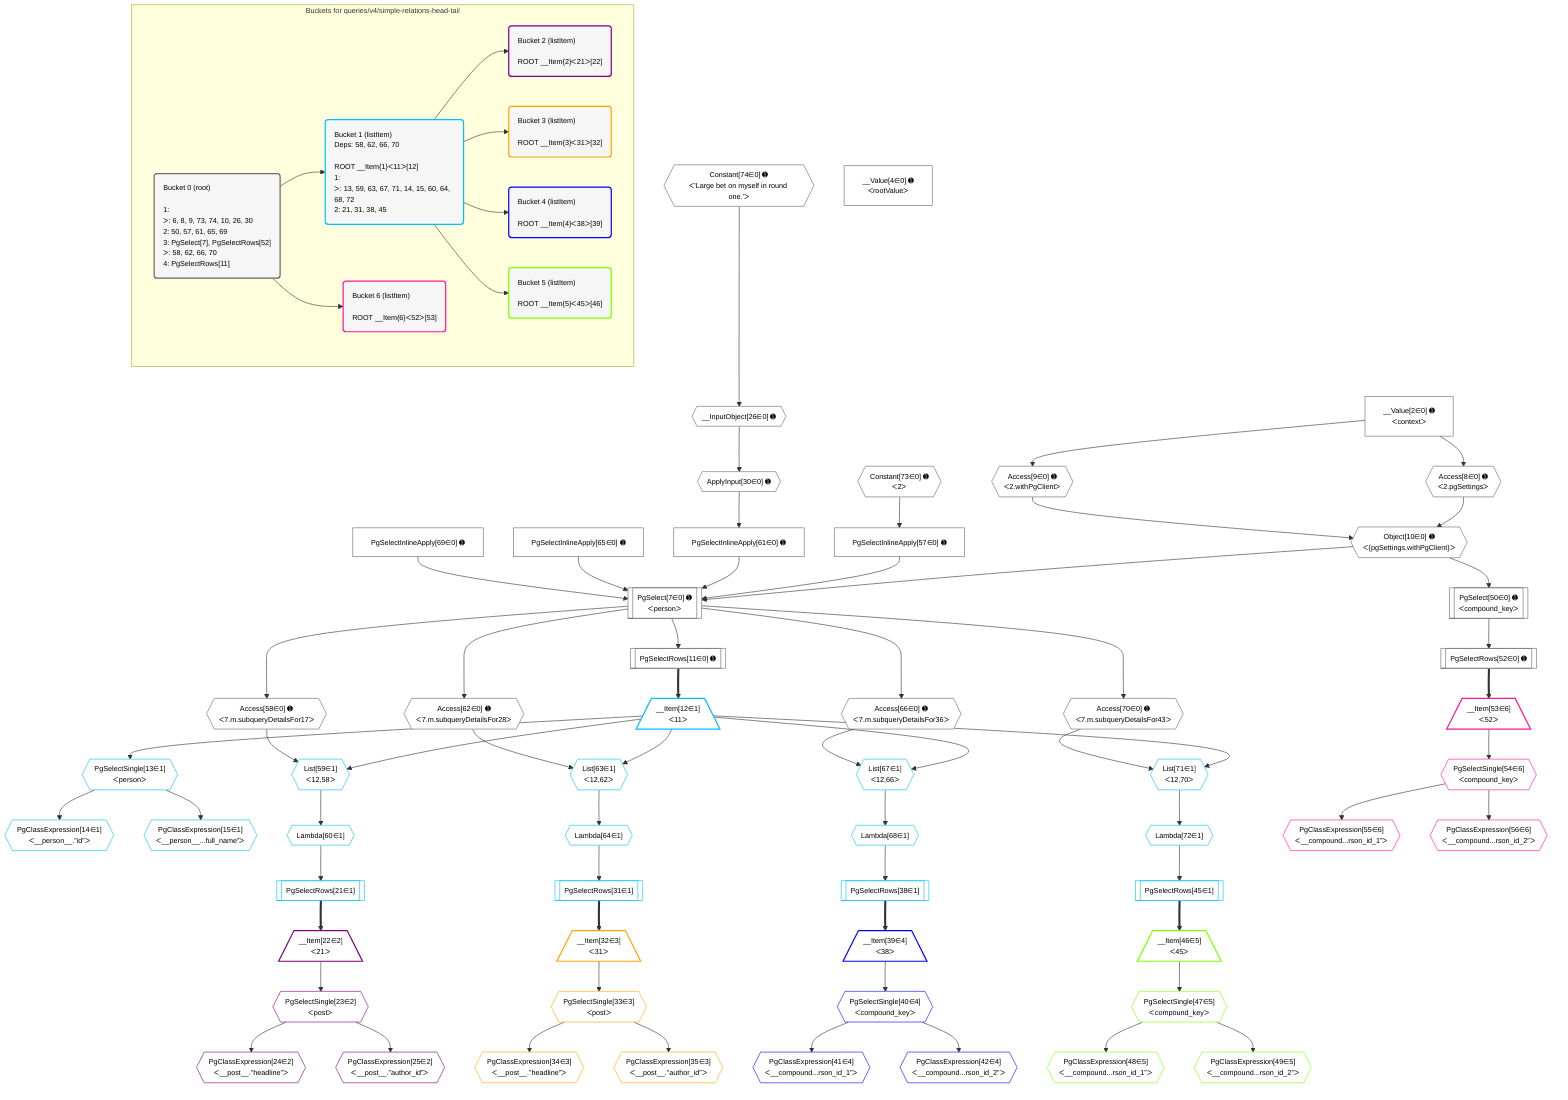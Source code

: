 %%{init: {'themeVariables': { 'fontSize': '12px'}}}%%
graph TD
    classDef path fill:#eee,stroke:#000,color:#000
    classDef plan fill:#fff,stroke-width:1px,color:#000
    classDef itemplan fill:#fff,stroke-width:2px,color:#000
    classDef unbatchedplan fill:#dff,stroke-width:1px,color:#000
    classDef sideeffectplan fill:#fcc,stroke-width:2px,color:#000
    classDef bucket fill:#f6f6f6,color:#000,stroke-width:2px,text-align:left


    %% plan dependencies
    PgSelect7[["PgSelect[7∈0] ➊<br />ᐸpersonᐳ"]]:::plan
    Object10{{"Object[10∈0] ➊<br />ᐸ{pgSettings,withPgClient}ᐳ"}}:::plan
    PgSelectInlineApply57["PgSelectInlineApply[57∈0] ➊"]:::plan
    PgSelectInlineApply61["PgSelectInlineApply[61∈0] ➊"]:::plan
    PgSelectInlineApply65["PgSelectInlineApply[65∈0] ➊"]:::plan
    PgSelectInlineApply69["PgSelectInlineApply[69∈0] ➊"]:::plan
    Object10 & PgSelectInlineApply57 & PgSelectInlineApply61 & PgSelectInlineApply65 & PgSelectInlineApply69 --> PgSelect7
    PgSelect50[["PgSelect[50∈0] ➊<br />ᐸcompound_keyᐳ"]]:::plan
    Object10 --> PgSelect50
    ApplyInput30{{"ApplyInput[30∈0] ➊"}}:::plan
    ApplyInput30 --> PgSelectInlineApply61
    Access8{{"Access[8∈0] ➊<br />ᐸ2.pgSettingsᐳ"}}:::plan
    Access9{{"Access[9∈0] ➊<br />ᐸ2.withPgClientᐳ"}}:::plan
    Access8 & Access9 --> Object10
    __InputObject26{{"__InputObject[26∈0] ➊"}}:::plan
    Constant74{{"Constant[74∈0] ➊<br />ᐸ'Large bet on myself in round one.'ᐳ"}}:::plan
    Constant74 --> __InputObject26
    Constant73{{"Constant[73∈0] ➊<br />ᐸ2ᐳ"}}:::plan
    Constant73 --> PgSelectInlineApply57
    __Value2["__Value[2∈0] ➊<br />ᐸcontextᐳ"]:::plan
    __Value2 --> Access8
    __Value2 --> Access9
    PgSelectRows11[["PgSelectRows[11∈0] ➊"]]:::plan
    PgSelect7 --> PgSelectRows11
    __InputObject26 --> ApplyInput30
    PgSelectRows52[["PgSelectRows[52∈0] ➊"]]:::plan
    PgSelect50 --> PgSelectRows52
    Access58{{"Access[58∈0] ➊<br />ᐸ7.m.subqueryDetailsFor17ᐳ"}}:::plan
    PgSelect7 --> Access58
    Access62{{"Access[62∈0] ➊<br />ᐸ7.m.subqueryDetailsFor28ᐳ"}}:::plan
    PgSelect7 --> Access62
    Access66{{"Access[66∈0] ➊<br />ᐸ7.m.subqueryDetailsFor36ᐳ"}}:::plan
    PgSelect7 --> Access66
    Access70{{"Access[70∈0] ➊<br />ᐸ7.m.subqueryDetailsFor43ᐳ"}}:::plan
    PgSelect7 --> Access70
    __Value4["__Value[4∈0] ➊<br />ᐸrootValueᐳ"]:::plan
    List59{{"List[59∈1]<br />ᐸ12,58ᐳ"}}:::plan
    __Item12[/"__Item[12∈1]<br />ᐸ11ᐳ"\]:::itemplan
    __Item12 & Access58 --> List59
    List63{{"List[63∈1]<br />ᐸ12,62ᐳ"}}:::plan
    __Item12 & Access62 --> List63
    List67{{"List[67∈1]<br />ᐸ12,66ᐳ"}}:::plan
    __Item12 & Access66 --> List67
    List71{{"List[71∈1]<br />ᐸ12,70ᐳ"}}:::plan
    __Item12 & Access70 --> List71
    PgSelectRows11 ==> __Item12
    PgSelectSingle13{{"PgSelectSingle[13∈1]<br />ᐸpersonᐳ"}}:::plan
    __Item12 --> PgSelectSingle13
    PgClassExpression14{{"PgClassExpression[14∈1]<br />ᐸ__person__.”id”ᐳ"}}:::plan
    PgSelectSingle13 --> PgClassExpression14
    PgClassExpression15{{"PgClassExpression[15∈1]<br />ᐸ__person__...full_name”ᐳ"}}:::plan
    PgSelectSingle13 --> PgClassExpression15
    PgSelectRows21[["PgSelectRows[21∈1]"]]:::plan
    Lambda60{{"Lambda[60∈1]"}}:::plan
    Lambda60 --> PgSelectRows21
    PgSelectRows31[["PgSelectRows[31∈1]"]]:::plan
    Lambda64{{"Lambda[64∈1]"}}:::plan
    Lambda64 --> PgSelectRows31
    PgSelectRows38[["PgSelectRows[38∈1]"]]:::plan
    Lambda68{{"Lambda[68∈1]"}}:::plan
    Lambda68 --> PgSelectRows38
    PgSelectRows45[["PgSelectRows[45∈1]"]]:::plan
    Lambda72{{"Lambda[72∈1]"}}:::plan
    Lambda72 --> PgSelectRows45
    List59 --> Lambda60
    List63 --> Lambda64
    List67 --> Lambda68
    List71 --> Lambda72
    __Item22[/"__Item[22∈2]<br />ᐸ21ᐳ"\]:::itemplan
    PgSelectRows21 ==> __Item22
    PgSelectSingle23{{"PgSelectSingle[23∈2]<br />ᐸpostᐳ"}}:::plan
    __Item22 --> PgSelectSingle23
    PgClassExpression24{{"PgClassExpression[24∈2]<br />ᐸ__post__.”headline”ᐳ"}}:::plan
    PgSelectSingle23 --> PgClassExpression24
    PgClassExpression25{{"PgClassExpression[25∈2]<br />ᐸ__post__.”author_id”ᐳ"}}:::plan
    PgSelectSingle23 --> PgClassExpression25
    __Item32[/"__Item[32∈3]<br />ᐸ31ᐳ"\]:::itemplan
    PgSelectRows31 ==> __Item32
    PgSelectSingle33{{"PgSelectSingle[33∈3]<br />ᐸpostᐳ"}}:::plan
    __Item32 --> PgSelectSingle33
    PgClassExpression34{{"PgClassExpression[34∈3]<br />ᐸ__post__.”headline”ᐳ"}}:::plan
    PgSelectSingle33 --> PgClassExpression34
    PgClassExpression35{{"PgClassExpression[35∈3]<br />ᐸ__post__.”author_id”ᐳ"}}:::plan
    PgSelectSingle33 --> PgClassExpression35
    __Item39[/"__Item[39∈4]<br />ᐸ38ᐳ"\]:::itemplan
    PgSelectRows38 ==> __Item39
    PgSelectSingle40{{"PgSelectSingle[40∈4]<br />ᐸcompound_keyᐳ"}}:::plan
    __Item39 --> PgSelectSingle40
    PgClassExpression41{{"PgClassExpression[41∈4]<br />ᐸ__compound...rson_id_1”ᐳ"}}:::plan
    PgSelectSingle40 --> PgClassExpression41
    PgClassExpression42{{"PgClassExpression[42∈4]<br />ᐸ__compound...rson_id_2”ᐳ"}}:::plan
    PgSelectSingle40 --> PgClassExpression42
    __Item46[/"__Item[46∈5]<br />ᐸ45ᐳ"\]:::itemplan
    PgSelectRows45 ==> __Item46
    PgSelectSingle47{{"PgSelectSingle[47∈5]<br />ᐸcompound_keyᐳ"}}:::plan
    __Item46 --> PgSelectSingle47
    PgClassExpression48{{"PgClassExpression[48∈5]<br />ᐸ__compound...rson_id_1”ᐳ"}}:::plan
    PgSelectSingle47 --> PgClassExpression48
    PgClassExpression49{{"PgClassExpression[49∈5]<br />ᐸ__compound...rson_id_2”ᐳ"}}:::plan
    PgSelectSingle47 --> PgClassExpression49
    __Item53[/"__Item[53∈6]<br />ᐸ52ᐳ"\]:::itemplan
    PgSelectRows52 ==> __Item53
    PgSelectSingle54{{"PgSelectSingle[54∈6]<br />ᐸcompound_keyᐳ"}}:::plan
    __Item53 --> PgSelectSingle54
    PgClassExpression55{{"PgClassExpression[55∈6]<br />ᐸ__compound...rson_id_1”ᐳ"}}:::plan
    PgSelectSingle54 --> PgClassExpression55
    PgClassExpression56{{"PgClassExpression[56∈6]<br />ᐸ__compound...rson_id_2”ᐳ"}}:::plan
    PgSelectSingle54 --> PgClassExpression56

    %% define steps

    subgraph "Buckets for queries/v4/simple-relations-head-tail"
    Bucket0("Bucket 0 (root)<br /><br />1: <br />ᐳ: 6, 8, 9, 73, 74, 10, 26, 30<br />2: 50, 57, 61, 65, 69<br />3: PgSelect[7], PgSelectRows[52]<br />ᐳ: 58, 62, 66, 70<br />4: PgSelectRows[11]"):::bucket
    classDef bucket0 stroke:#696969
    class Bucket0,__Value2,__Value4,PgSelect7,Access8,Access9,Object10,PgSelectRows11,__InputObject26,ApplyInput30,PgSelect50,PgSelectRows52,PgSelectInlineApply57,Access58,PgSelectInlineApply61,Access62,PgSelectInlineApply65,Access66,PgSelectInlineApply69,Access70,Constant73,Constant74 bucket0
    Bucket1("Bucket 1 (listItem)<br />Deps: 58, 62, 66, 70<br /><br />ROOT __Item{1}ᐸ11ᐳ[12]<br />1: <br />ᐳ: 13, 59, 63, 67, 71, 14, 15, 60, 64, 68, 72<br />2: 21, 31, 38, 45"):::bucket
    classDef bucket1 stroke:#00bfff
    class Bucket1,__Item12,PgSelectSingle13,PgClassExpression14,PgClassExpression15,PgSelectRows21,PgSelectRows31,PgSelectRows38,PgSelectRows45,List59,Lambda60,List63,Lambda64,List67,Lambda68,List71,Lambda72 bucket1
    Bucket2("Bucket 2 (listItem)<br /><br />ROOT __Item{2}ᐸ21ᐳ[22]"):::bucket
    classDef bucket2 stroke:#7f007f
    class Bucket2,__Item22,PgSelectSingle23,PgClassExpression24,PgClassExpression25 bucket2
    Bucket3("Bucket 3 (listItem)<br /><br />ROOT __Item{3}ᐸ31ᐳ[32]"):::bucket
    classDef bucket3 stroke:#ffa500
    class Bucket3,__Item32,PgSelectSingle33,PgClassExpression34,PgClassExpression35 bucket3
    Bucket4("Bucket 4 (listItem)<br /><br />ROOT __Item{4}ᐸ38ᐳ[39]"):::bucket
    classDef bucket4 stroke:#0000ff
    class Bucket4,__Item39,PgSelectSingle40,PgClassExpression41,PgClassExpression42 bucket4
    Bucket5("Bucket 5 (listItem)<br /><br />ROOT __Item{5}ᐸ45ᐳ[46]"):::bucket
    classDef bucket5 stroke:#7fff00
    class Bucket5,__Item46,PgSelectSingle47,PgClassExpression48,PgClassExpression49 bucket5
    Bucket6("Bucket 6 (listItem)<br /><br />ROOT __Item{6}ᐸ52ᐳ[53]"):::bucket
    classDef bucket6 stroke:#ff1493
    class Bucket6,__Item53,PgSelectSingle54,PgClassExpression55,PgClassExpression56 bucket6
    Bucket0 --> Bucket1 & Bucket6
    Bucket1 --> Bucket2 & Bucket3 & Bucket4 & Bucket5
    end